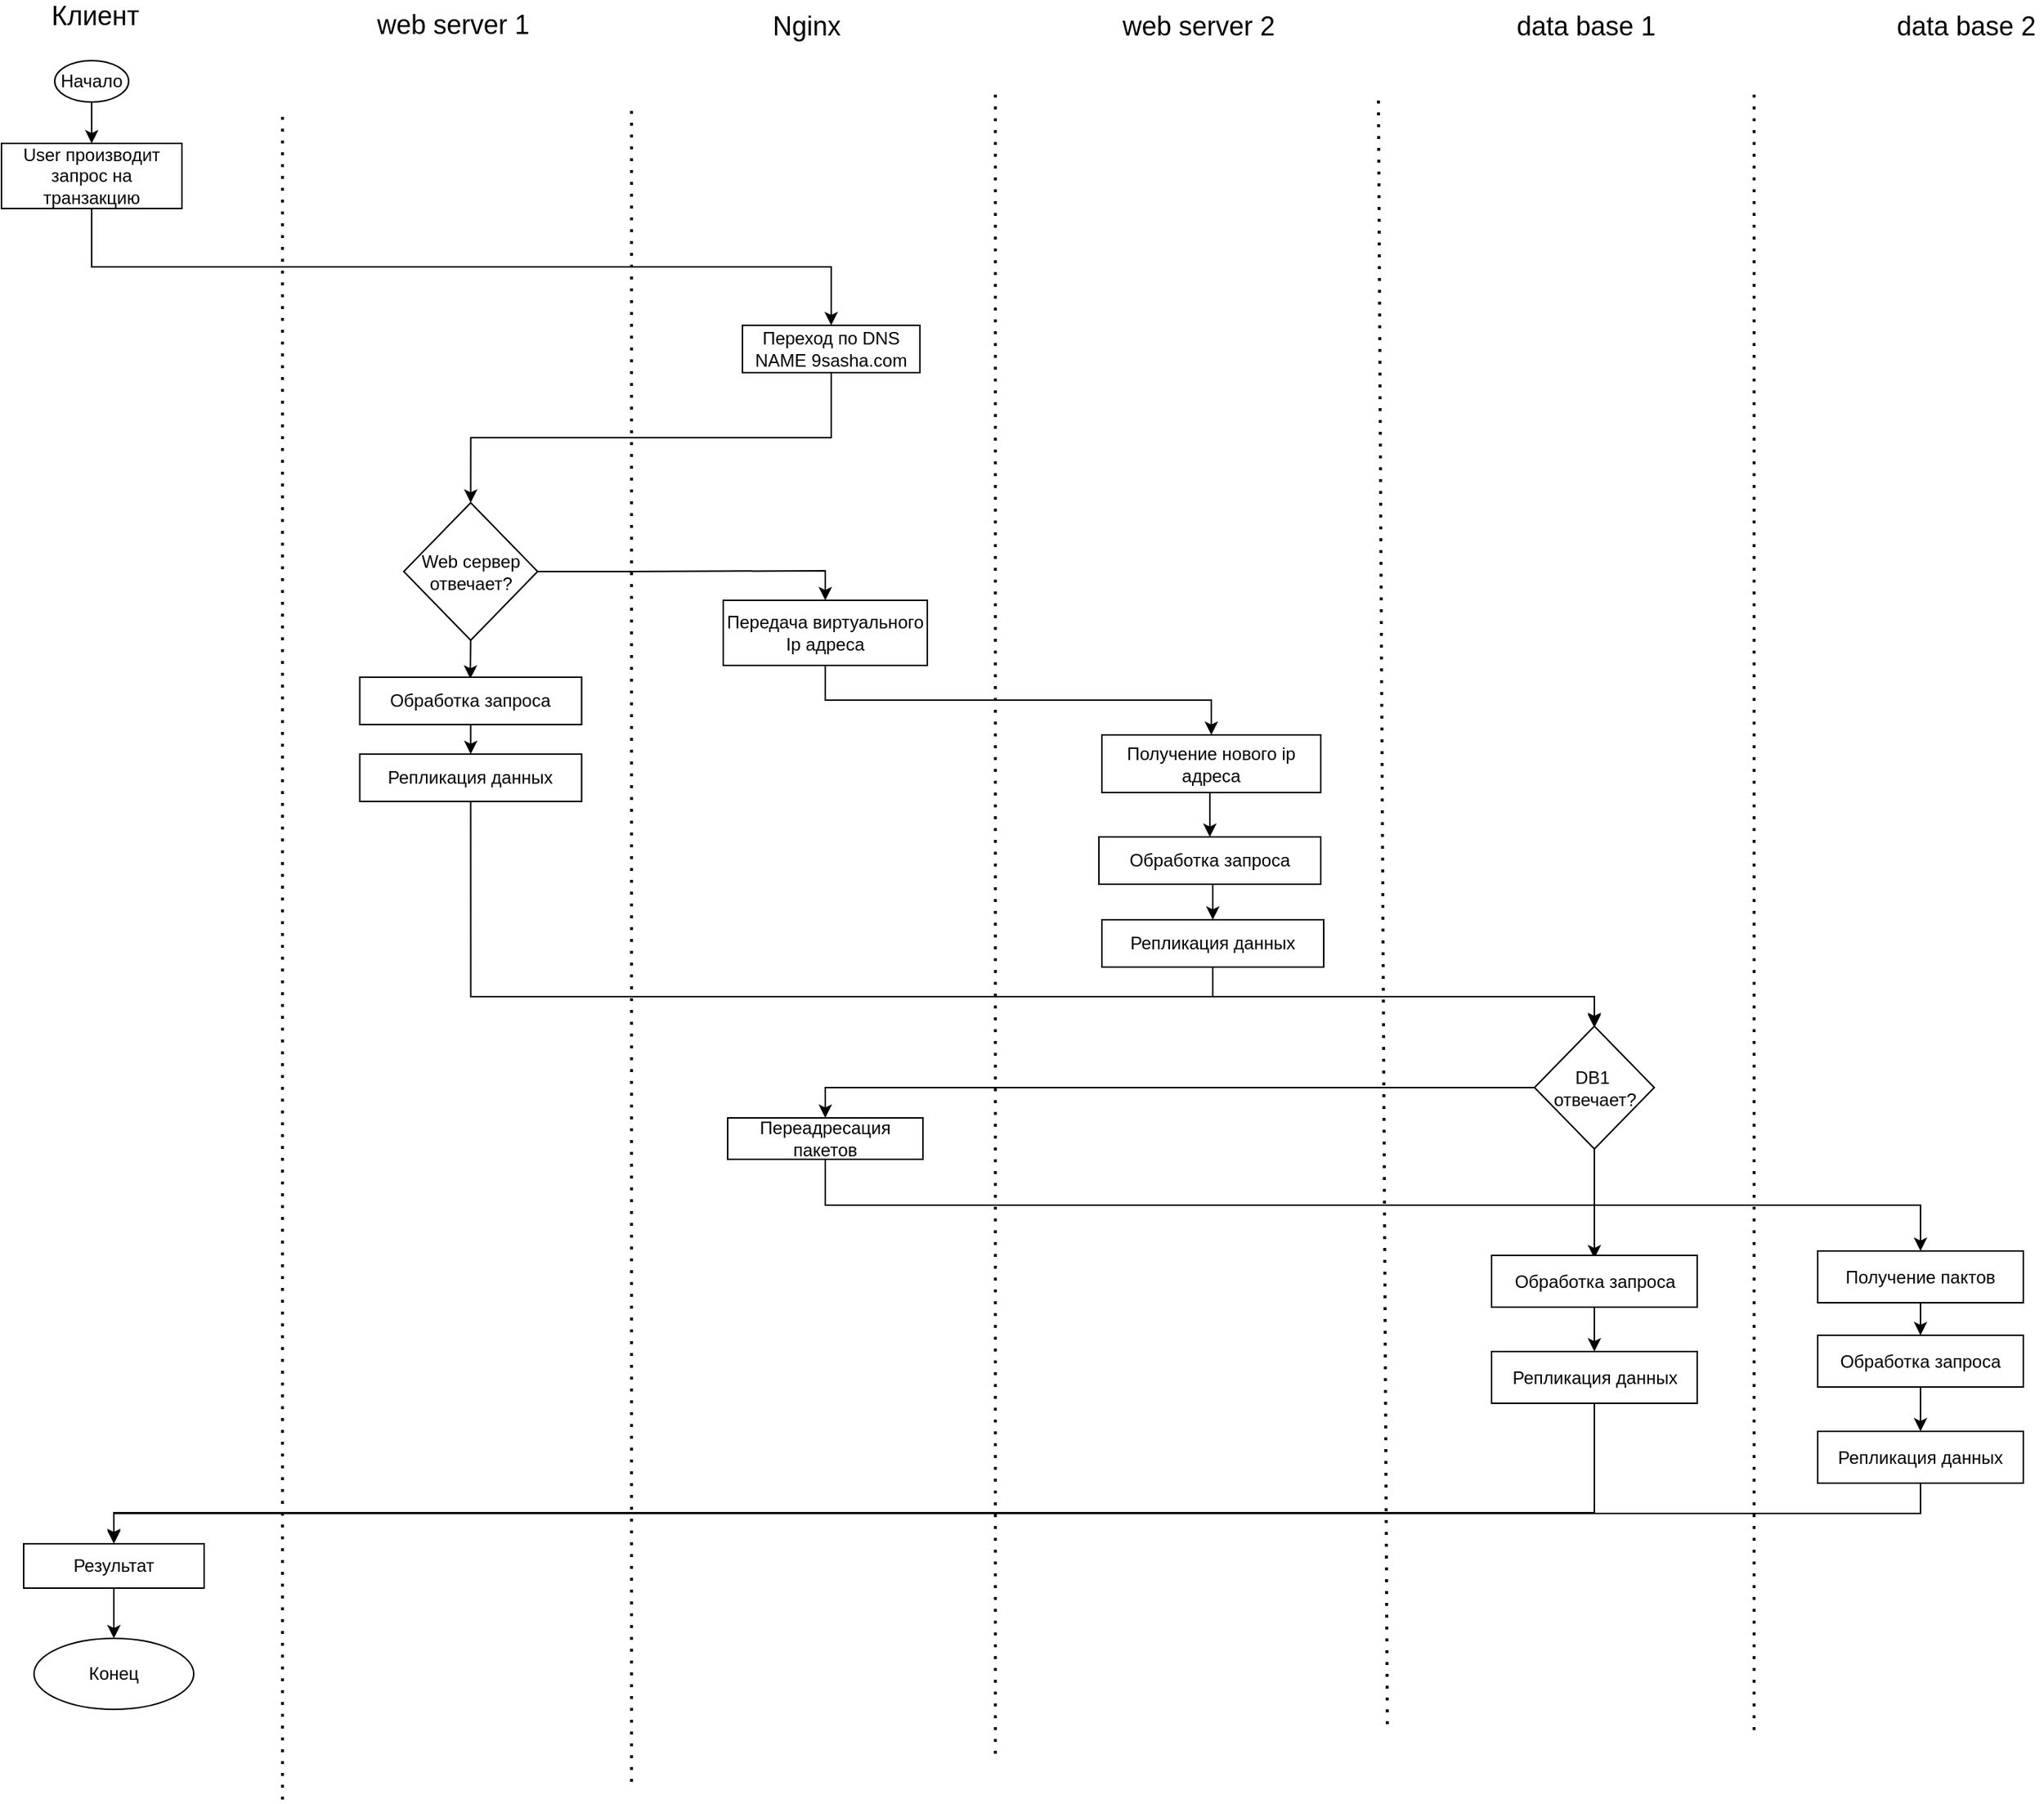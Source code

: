 <mxfile version="14.7.0" type="github">
  <diagram id="SUfiavvYxmkqEkYZ2rLM" name="Page-1">
    <mxGraphModel dx="3179" dy="1722" grid="0" gridSize="10" guides="1" tooltips="1" connect="1" arrows="1" fold="1" page="0" pageScale="1" pageWidth="827" pageHeight="1169" math="0" shadow="0">
      <root>
        <mxCell id="0" />
        <mxCell id="1" parent="0" />
        <mxCell id="dnov4yQt2PjsULBAwg_i-1" value="&lt;font style=&quot;font-size: 18px&quot;&gt;Клиент&lt;/font&gt;" style="text;html=1;align=center;verticalAlign=middle;resizable=0;points=[];autosize=1;strokeColor=none;" parent="1" vertex="1">
          <mxGeometry x="-419" y="-24" width="69" height="20" as="geometry" />
        </mxCell>
        <mxCell id="dnov4yQt2PjsULBAwg_i-2" value="&lt;span style=&quot;font-size: 18px&quot;&gt;web server 1&lt;/span&gt;" style="text;html=1;align=center;verticalAlign=middle;resizable=0;points=[];autosize=1;strokeColor=none;" parent="1" vertex="1">
          <mxGeometry x="-199" y="-18" width="113" height="20" as="geometry" />
        </mxCell>
        <mxCell id="dnov4yQt2PjsULBAwg_i-3" value="&lt;font style=&quot;font-size: 18px&quot;&gt;web server 2&lt;/font&gt;" style="text;html=1;align=center;verticalAlign=middle;resizable=0;points=[];autosize=1;strokeColor=none;" parent="1" vertex="1">
          <mxGeometry x="305" y="-17" width="113" height="20" as="geometry" />
        </mxCell>
        <mxCell id="dnov4yQt2PjsULBAwg_i-4" value="&lt;font style=&quot;font-size: 18px&quot;&gt;data base 1&lt;/font&gt;" style="text;html=1;align=center;verticalAlign=middle;resizable=0;points=[];autosize=1;strokeColor=none;" parent="1" vertex="1">
          <mxGeometry x="572" y="-17" width="104" height="20" as="geometry" />
        </mxCell>
        <mxCell id="dnov4yQt2PjsULBAwg_i-5" value="&lt;font style=&quot;font-size: 18px&quot;&gt;data base 2&lt;/font&gt;" style="text;html=1;align=center;verticalAlign=middle;resizable=0;points=[];autosize=1;strokeColor=none;" parent="1" vertex="1">
          <mxGeometry x="829" y="-17" width="104" height="20" as="geometry" />
        </mxCell>
        <mxCell id="dnov4yQt2PjsULBAwg_i-6" value="&lt;font style=&quot;font-size: 18px&quot;&gt;Nginx&lt;/font&gt;" style="text;html=1;align=center;verticalAlign=middle;resizable=0;points=[];autosize=1;strokeColor=none;" parent="1" vertex="1">
          <mxGeometry x="69" y="-17" width="56" height="20" as="geometry" />
        </mxCell>
        <mxCell id="dnov4yQt2PjsULBAwg_i-7" value="" style="endArrow=none;dashed=1;html=1;dashPattern=1 3;strokeWidth=2;" parent="1" edge="1">
          <mxGeometry width="50" height="50" relative="1" as="geometry">
            <mxPoint x="-257" y="1192" as="sourcePoint" />
            <mxPoint x="-257" y="52" as="targetPoint" />
          </mxGeometry>
        </mxCell>
        <mxCell id="dnov4yQt2PjsULBAwg_i-10" style="edgeStyle=orthogonalEdgeStyle;rounded=0;orthogonalLoop=1;jettySize=auto;html=1;exitX=0.5;exitY=1;exitDx=0;exitDy=0;entryX=0.5;entryY=0;entryDx=0;entryDy=0;" parent="1" source="dnov4yQt2PjsULBAwg_i-8" target="dnov4yQt2PjsULBAwg_i-9" edge="1">
          <mxGeometry relative="1" as="geometry" />
        </mxCell>
        <mxCell id="dnov4yQt2PjsULBAwg_i-8" value="Начало" style="ellipse;whiteSpace=wrap;html=1;" parent="1" vertex="1">
          <mxGeometry x="-411" y="16" width="50" height="28" as="geometry" />
        </mxCell>
        <mxCell id="gvLGHlVyj8uhla7x83-q-2" style="edgeStyle=orthogonalEdgeStyle;rounded=0;orthogonalLoop=1;jettySize=auto;html=1;exitX=0.5;exitY=1;exitDx=0;exitDy=0;entryX=0.5;entryY=0;entryDx=0;entryDy=0;" edge="1" parent="1" source="dnov4yQt2PjsULBAwg_i-9" target="gvLGHlVyj8uhla7x83-q-1">
          <mxGeometry relative="1" as="geometry" />
        </mxCell>
        <mxCell id="dnov4yQt2PjsULBAwg_i-9" value="User производит запрос на транзакцию" style="rounded=0;whiteSpace=wrap;html=1;" parent="1" vertex="1">
          <mxGeometry x="-447" y="72" width="122" height="44" as="geometry" />
        </mxCell>
        <mxCell id="dnov4yQt2PjsULBAwg_i-18" style="edgeStyle=orthogonalEdgeStyle;rounded=0;orthogonalLoop=1;jettySize=auto;html=1;exitX=1;exitY=0.5;exitDx=0;exitDy=0;entryX=0.5;entryY=0;entryDx=0;entryDy=0;" parent="1" source="dnov4yQt2PjsULBAwg_i-11" target="dnov4yQt2PjsULBAwg_i-17" edge="1">
          <mxGeometry relative="1" as="geometry" />
        </mxCell>
        <mxCell id="dnov4yQt2PjsULBAwg_i-38" style="edgeStyle=orthogonalEdgeStyle;rounded=0;orthogonalLoop=1;jettySize=auto;html=1;exitX=0.5;exitY=1;exitDx=0;exitDy=0;" parent="1" source="dnov4yQt2PjsULBAwg_i-11" edge="1">
          <mxGeometry relative="1" as="geometry">
            <mxPoint x="-130" y="434" as="targetPoint" />
          </mxGeometry>
        </mxCell>
        <mxCell id="dnov4yQt2PjsULBAwg_i-11" value="Web сервер&lt;br&gt;отвечает?" style="rhombus;whiteSpace=wrap;html=1;" parent="1" vertex="1">
          <mxGeometry x="-175" y="315" width="90.5" height="93" as="geometry" />
        </mxCell>
        <mxCell id="dnov4yQt2PjsULBAwg_i-13" value="" style="endArrow=none;dashed=1;html=1;dashPattern=1 3;strokeWidth=2;" parent="1" edge="1">
          <mxGeometry width="50" height="50" relative="1" as="geometry">
            <mxPoint x="-21" y="1180" as="sourcePoint" />
            <mxPoint x="-21" y="44" as="targetPoint" />
          </mxGeometry>
        </mxCell>
        <mxCell id="dnov4yQt2PjsULBAwg_i-16" value="" style="endArrow=none;dashed=1;html=1;dashPattern=1 3;strokeWidth=2;" parent="1" edge="1">
          <mxGeometry width="50" height="50" relative="1" as="geometry">
            <mxPoint x="225" y="1161" as="sourcePoint" />
            <mxPoint x="225" y="38" as="targetPoint" />
          </mxGeometry>
        </mxCell>
        <mxCell id="dnov4yQt2PjsULBAwg_i-20" style="edgeStyle=orthogonalEdgeStyle;rounded=0;orthogonalLoop=1;jettySize=auto;html=1;exitX=0.5;exitY=1;exitDx=0;exitDy=0;entryX=0.5;entryY=0;entryDx=0;entryDy=0;" parent="1" source="dnov4yQt2PjsULBAwg_i-17" target="dnov4yQt2PjsULBAwg_i-19" edge="1">
          <mxGeometry relative="1" as="geometry" />
        </mxCell>
        <mxCell id="dnov4yQt2PjsULBAwg_i-17" value="Передача виртуального Ip адреса" style="rounded=0;whiteSpace=wrap;html=1;" parent="1" vertex="1">
          <mxGeometry x="41" y="381" width="138" height="44" as="geometry" />
        </mxCell>
        <mxCell id="dnov4yQt2PjsULBAwg_i-34" style="edgeStyle=orthogonalEdgeStyle;rounded=0;orthogonalLoop=1;jettySize=auto;html=1;exitX=0.5;exitY=1;exitDx=0;exitDy=0;entryX=0.5;entryY=0;entryDx=0;entryDy=0;" parent="1" source="dnov4yQt2PjsULBAwg_i-19" target="dnov4yQt2PjsULBAwg_i-21" edge="1">
          <mxGeometry relative="1" as="geometry" />
        </mxCell>
        <mxCell id="dnov4yQt2PjsULBAwg_i-19" value="Получение нового ip адреса" style="rounded=0;whiteSpace=wrap;html=1;" parent="1" vertex="1">
          <mxGeometry x="297" y="472" width="148" height="39" as="geometry" />
        </mxCell>
        <mxCell id="dnov4yQt2PjsULBAwg_i-36" style="edgeStyle=orthogonalEdgeStyle;rounded=0;orthogonalLoop=1;jettySize=auto;html=1;exitX=0.5;exitY=1;exitDx=0;exitDy=0;entryX=0.5;entryY=0;entryDx=0;entryDy=0;" parent="1" source="dnov4yQt2PjsULBAwg_i-21" target="dnov4yQt2PjsULBAwg_i-35" edge="1">
          <mxGeometry relative="1" as="geometry" />
        </mxCell>
        <mxCell id="dnov4yQt2PjsULBAwg_i-21" value="Обработка запроса" style="rounded=0;whiteSpace=wrap;html=1;" parent="1" vertex="1">
          <mxGeometry x="295" y="541" width="150" height="32" as="geometry" />
        </mxCell>
        <mxCell id="dnov4yQt2PjsULBAwg_i-23" value="" style="endArrow=none;dashed=1;html=1;dashPattern=1 3;strokeWidth=2;" parent="1" edge="1">
          <mxGeometry width="50" height="50" relative="1" as="geometry">
            <mxPoint x="490" y="1141" as="sourcePoint" />
            <mxPoint x="484" y="40" as="targetPoint" />
          </mxGeometry>
        </mxCell>
        <mxCell id="dnov4yQt2PjsULBAwg_i-29" style="edgeStyle=orthogonalEdgeStyle;rounded=0;orthogonalLoop=1;jettySize=auto;html=1;exitX=0;exitY=0.5;exitDx=0;exitDy=0;entryX=0.5;entryY=0;entryDx=0;entryDy=0;" parent="1" source="dnov4yQt2PjsULBAwg_i-24" target="dnov4yQt2PjsULBAwg_i-28" edge="1">
          <mxGeometry relative="1" as="geometry" />
        </mxCell>
        <mxCell id="dnov4yQt2PjsULBAwg_i-52" style="edgeStyle=orthogonalEdgeStyle;rounded=0;orthogonalLoop=1;jettySize=auto;html=1;exitX=0.5;exitY=1;exitDx=0;exitDy=0;" parent="1" source="dnov4yQt2PjsULBAwg_i-24" edge="1">
          <mxGeometry relative="1" as="geometry">
            <mxPoint x="630" y="826" as="targetPoint" />
          </mxGeometry>
        </mxCell>
        <mxCell id="dnov4yQt2PjsULBAwg_i-24" value="DB1&amp;nbsp;&lt;br&gt;отвечает?" style="rhombus;whiteSpace=wrap;html=1;" parent="1" vertex="1">
          <mxGeometry x="589.5" y="669" width="81" height="83" as="geometry" />
        </mxCell>
        <mxCell id="dnov4yQt2PjsULBAwg_i-26" value="" style="endArrow=none;dashed=1;html=1;dashPattern=1 3;strokeWidth=2;" parent="1" edge="1">
          <mxGeometry width="50" height="50" relative="1" as="geometry">
            <mxPoint x="738" y="1145" as="sourcePoint" />
            <mxPoint x="738" y="39" as="targetPoint" />
          </mxGeometry>
        </mxCell>
        <mxCell id="dnov4yQt2PjsULBAwg_i-30" style="edgeStyle=orthogonalEdgeStyle;rounded=0;orthogonalLoop=1;jettySize=auto;html=1;exitX=0.5;exitY=1;exitDx=0;exitDy=0;entryX=0.5;entryY=0;entryDx=0;entryDy=0;" parent="1" source="dnov4yQt2PjsULBAwg_i-28" target="dnov4yQt2PjsULBAwg_i-31" edge="1">
          <mxGeometry relative="1" as="geometry">
            <mxPoint x="821.966" y="814.724" as="targetPoint" />
          </mxGeometry>
        </mxCell>
        <mxCell id="dnov4yQt2PjsULBAwg_i-28" value="Переадресация пакетов" style="rounded=0;whiteSpace=wrap;html=1;" parent="1" vertex="1">
          <mxGeometry x="44" y="731" width="132" height="28" as="geometry" />
        </mxCell>
        <mxCell id="dnov4yQt2PjsULBAwg_i-33" style="edgeStyle=orthogonalEdgeStyle;rounded=0;orthogonalLoop=1;jettySize=auto;html=1;exitX=0.5;exitY=1;exitDx=0;exitDy=0;entryX=0.5;entryY=0;entryDx=0;entryDy=0;" parent="1" source="dnov4yQt2PjsULBAwg_i-31" target="dnov4yQt2PjsULBAwg_i-32" edge="1">
          <mxGeometry relative="1" as="geometry" />
        </mxCell>
        <mxCell id="dnov4yQt2PjsULBAwg_i-31" value="Получение пактов" style="rounded=0;whiteSpace=wrap;html=1;" parent="1" vertex="1">
          <mxGeometry x="781" y="821" width="139" height="35" as="geometry" />
        </mxCell>
        <mxCell id="dnov4yQt2PjsULBAwg_i-40" style="edgeStyle=orthogonalEdgeStyle;rounded=0;orthogonalLoop=1;jettySize=auto;html=1;exitX=0.5;exitY=1;exitDx=0;exitDy=0;" parent="1" source="dnov4yQt2PjsULBAwg_i-32" target="dnov4yQt2PjsULBAwg_i-39" edge="1">
          <mxGeometry relative="1" as="geometry" />
        </mxCell>
        <mxCell id="dnov4yQt2PjsULBAwg_i-32" value="Обработка запроса" style="rounded=0;whiteSpace=wrap;html=1;" parent="1" vertex="1">
          <mxGeometry x="781" y="878" width="139" height="35" as="geometry" />
        </mxCell>
        <mxCell id="dnov4yQt2PjsULBAwg_i-37" style="edgeStyle=orthogonalEdgeStyle;rounded=0;orthogonalLoop=1;jettySize=auto;html=1;exitX=0.5;exitY=1;exitDx=0;exitDy=0;entryX=0.5;entryY=0;entryDx=0;entryDy=0;" parent="1" source="dnov4yQt2PjsULBAwg_i-35" target="dnov4yQt2PjsULBAwg_i-24" edge="1">
          <mxGeometry relative="1" as="geometry" />
        </mxCell>
        <mxCell id="dnov4yQt2PjsULBAwg_i-35" value="Репликация данных" style="rounded=0;whiteSpace=wrap;html=1;" parent="1" vertex="1">
          <mxGeometry x="297" y="597" width="150" height="32" as="geometry" />
        </mxCell>
        <mxCell id="dnov4yQt2PjsULBAwg_i-41" style="edgeStyle=orthogonalEdgeStyle;rounded=0;orthogonalLoop=1;jettySize=auto;html=1;exitX=0.5;exitY=1;exitDx=0;exitDy=0;entryX=0.5;entryY=0;entryDx=0;entryDy=0;" parent="1" source="dnov4yQt2PjsULBAwg_i-39" target="dnov4yQt2PjsULBAwg_i-42" edge="1">
          <mxGeometry relative="1" as="geometry">
            <mxPoint x="-371.333" y="1018.5" as="targetPoint" />
          </mxGeometry>
        </mxCell>
        <mxCell id="dnov4yQt2PjsULBAwg_i-39" value="Репликация данных" style="rounded=0;whiteSpace=wrap;html=1;" parent="1" vertex="1">
          <mxGeometry x="781" y="943" width="139" height="35" as="geometry" />
        </mxCell>
        <mxCell id="dnov4yQt2PjsULBAwg_i-46" style="edgeStyle=orthogonalEdgeStyle;rounded=0;orthogonalLoop=1;jettySize=auto;html=1;exitX=0.5;exitY=1;exitDx=0;exitDy=0;entryX=0.5;entryY=0;entryDx=0;entryDy=0;" parent="1" source="dnov4yQt2PjsULBAwg_i-42" target="dnov4yQt2PjsULBAwg_i-45" edge="1">
          <mxGeometry relative="1" as="geometry" />
        </mxCell>
        <mxCell id="dnov4yQt2PjsULBAwg_i-42" value="Результат" style="rounded=0;whiteSpace=wrap;html=1;" parent="1" vertex="1">
          <mxGeometry x="-432" y="1019" width="122" height="30" as="geometry" />
        </mxCell>
        <mxCell id="dnov4yQt2PjsULBAwg_i-45" value="Конец" style="ellipse;whiteSpace=wrap;html=1;" parent="1" vertex="1">
          <mxGeometry x="-425" y="1083" width="108" height="48" as="geometry" />
        </mxCell>
        <mxCell id="dnov4yQt2PjsULBAwg_i-49" style="edgeStyle=orthogonalEdgeStyle;rounded=0;orthogonalLoop=1;jettySize=auto;html=1;exitX=0.5;exitY=1;exitDx=0;exitDy=0;entryX=0.5;entryY=0;entryDx=0;entryDy=0;" parent="1" source="dnov4yQt2PjsULBAwg_i-47" target="dnov4yQt2PjsULBAwg_i-48" edge="1">
          <mxGeometry relative="1" as="geometry" />
        </mxCell>
        <mxCell id="dnov4yQt2PjsULBAwg_i-47" value="Обработка запроса" style="rounded=0;whiteSpace=wrap;html=1;" parent="1" vertex="1">
          <mxGeometry x="-204.75" y="433" width="150" height="32" as="geometry" />
        </mxCell>
        <mxCell id="dnov4yQt2PjsULBAwg_i-50" style="edgeStyle=orthogonalEdgeStyle;rounded=0;orthogonalLoop=1;jettySize=auto;html=1;exitX=0.5;exitY=1;exitDx=0;exitDy=0;" parent="1" source="dnov4yQt2PjsULBAwg_i-48" edge="1">
          <mxGeometry relative="1" as="geometry">
            <mxPoint x="630" y="670" as="targetPoint" />
            <Array as="points">
              <mxPoint x="-130" y="649" />
              <mxPoint x="630" y="649" />
              <mxPoint x="630" y="670" />
            </Array>
          </mxGeometry>
        </mxCell>
        <mxCell id="dnov4yQt2PjsULBAwg_i-48" value="Репликация данных" style="rounded=0;whiteSpace=wrap;html=1;" parent="1" vertex="1">
          <mxGeometry x="-204.75" y="485" width="150" height="32" as="geometry" />
        </mxCell>
        <mxCell id="dnov4yQt2PjsULBAwg_i-53" style="edgeStyle=orthogonalEdgeStyle;rounded=0;orthogonalLoop=1;jettySize=auto;html=1;exitX=0.5;exitY=1;exitDx=0;exitDy=0;" parent="1" source="dnov4yQt2PjsULBAwg_i-54" target="dnov4yQt2PjsULBAwg_i-55" edge="1">
          <mxGeometry relative="1" as="geometry" />
        </mxCell>
        <mxCell id="dnov4yQt2PjsULBAwg_i-54" value="Обработка запроса" style="rounded=0;whiteSpace=wrap;html=1;" parent="1" vertex="1">
          <mxGeometry x="560.5" y="824" width="139" height="35" as="geometry" />
        </mxCell>
        <mxCell id="dnov4yQt2PjsULBAwg_i-56" style="edgeStyle=orthogonalEdgeStyle;rounded=0;orthogonalLoop=1;jettySize=auto;html=1;exitX=0.5;exitY=1;exitDx=0;exitDy=0;" parent="1" source="dnov4yQt2PjsULBAwg_i-55" edge="1">
          <mxGeometry relative="1" as="geometry">
            <mxPoint x="-371" y="1018" as="targetPoint" />
            <Array as="points">
              <mxPoint x="630" y="998" />
              <mxPoint x="-371" y="998" />
            </Array>
          </mxGeometry>
        </mxCell>
        <mxCell id="dnov4yQt2PjsULBAwg_i-55" value="Репликация данных" style="rounded=0;whiteSpace=wrap;html=1;" parent="1" vertex="1">
          <mxGeometry x="560.5" y="889" width="139" height="35" as="geometry" />
        </mxCell>
        <mxCell id="gvLGHlVyj8uhla7x83-q-3" style="edgeStyle=orthogonalEdgeStyle;rounded=0;orthogonalLoop=1;jettySize=auto;html=1;exitX=0.5;exitY=1;exitDx=0;exitDy=0;entryX=0.5;entryY=0;entryDx=0;entryDy=0;" edge="1" parent="1" source="gvLGHlVyj8uhla7x83-q-1" target="dnov4yQt2PjsULBAwg_i-11">
          <mxGeometry relative="1" as="geometry" />
        </mxCell>
        <mxCell id="gvLGHlVyj8uhla7x83-q-1" value="Переход по DNS NAME 9sasha.com" style="rounded=0;whiteSpace=wrap;html=1;" vertex="1" parent="1">
          <mxGeometry x="54" y="195" width="120" height="32" as="geometry" />
        </mxCell>
      </root>
    </mxGraphModel>
  </diagram>
</mxfile>
